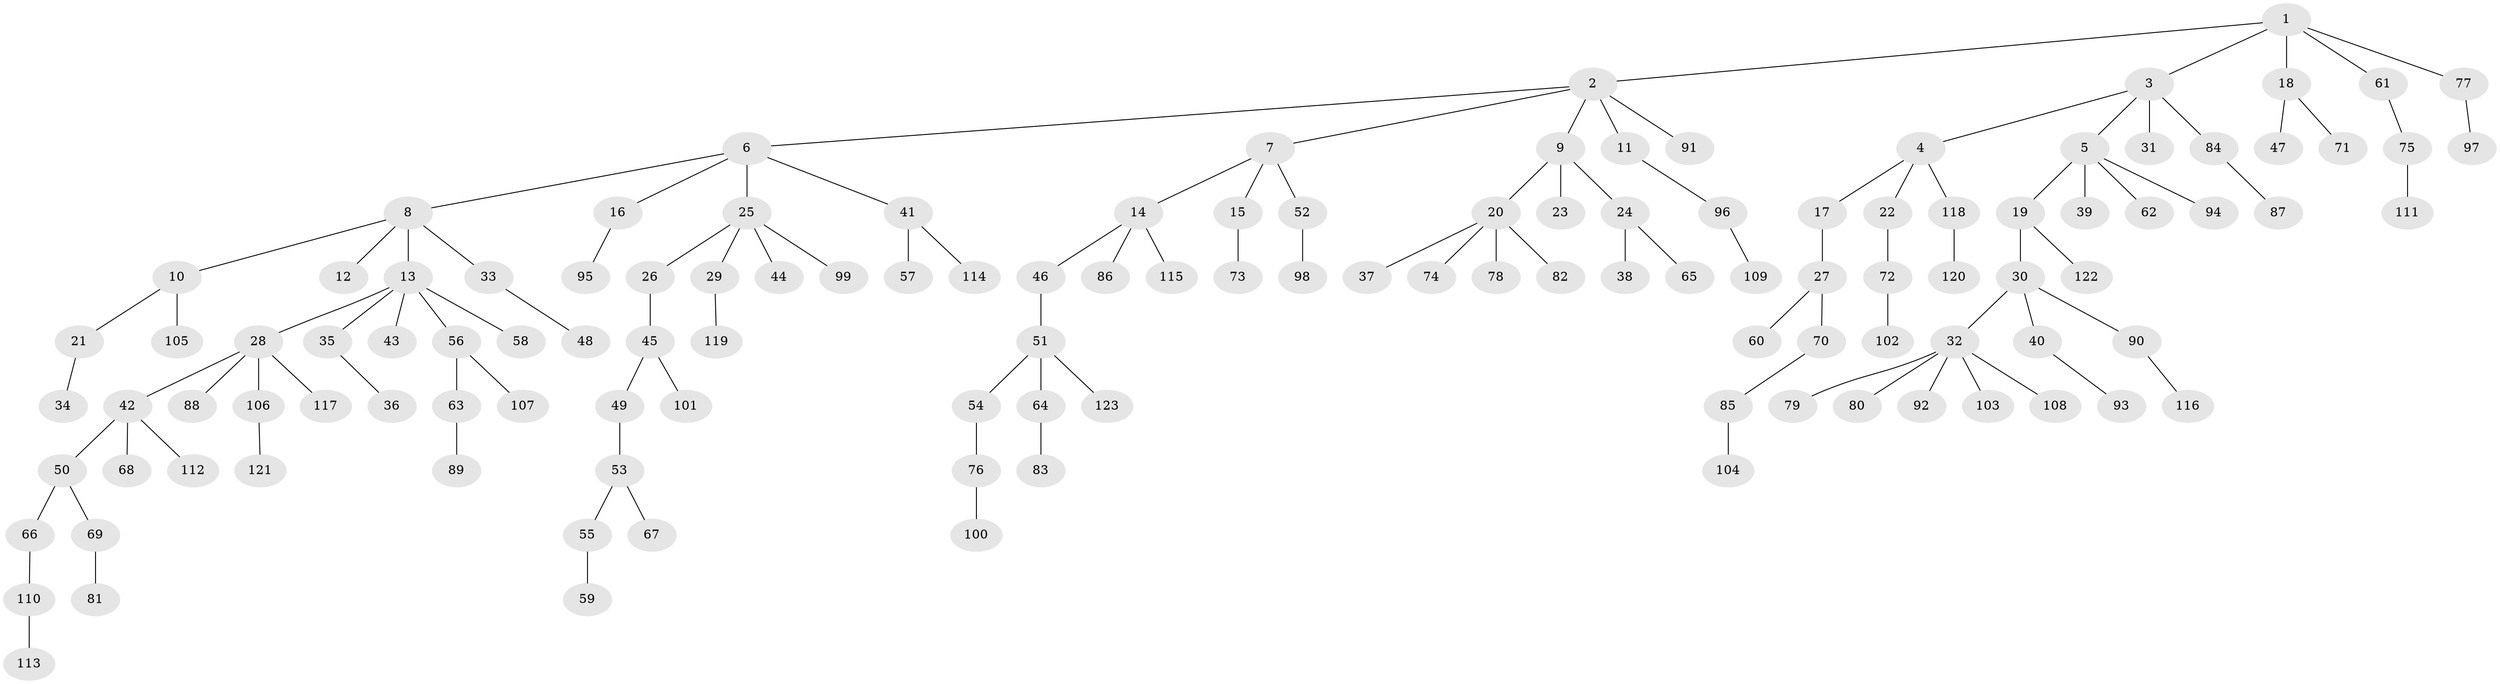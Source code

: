// Generated by graph-tools (version 1.1) at 2025/36/03/09/25 02:36:46]
// undirected, 123 vertices, 122 edges
graph export_dot {
graph [start="1"]
  node [color=gray90,style=filled];
  1;
  2;
  3;
  4;
  5;
  6;
  7;
  8;
  9;
  10;
  11;
  12;
  13;
  14;
  15;
  16;
  17;
  18;
  19;
  20;
  21;
  22;
  23;
  24;
  25;
  26;
  27;
  28;
  29;
  30;
  31;
  32;
  33;
  34;
  35;
  36;
  37;
  38;
  39;
  40;
  41;
  42;
  43;
  44;
  45;
  46;
  47;
  48;
  49;
  50;
  51;
  52;
  53;
  54;
  55;
  56;
  57;
  58;
  59;
  60;
  61;
  62;
  63;
  64;
  65;
  66;
  67;
  68;
  69;
  70;
  71;
  72;
  73;
  74;
  75;
  76;
  77;
  78;
  79;
  80;
  81;
  82;
  83;
  84;
  85;
  86;
  87;
  88;
  89;
  90;
  91;
  92;
  93;
  94;
  95;
  96;
  97;
  98;
  99;
  100;
  101;
  102;
  103;
  104;
  105;
  106;
  107;
  108;
  109;
  110;
  111;
  112;
  113;
  114;
  115;
  116;
  117;
  118;
  119;
  120;
  121;
  122;
  123;
  1 -- 2;
  1 -- 3;
  1 -- 18;
  1 -- 61;
  1 -- 77;
  2 -- 6;
  2 -- 7;
  2 -- 9;
  2 -- 11;
  2 -- 91;
  3 -- 4;
  3 -- 5;
  3 -- 31;
  3 -- 84;
  4 -- 17;
  4 -- 22;
  4 -- 118;
  5 -- 19;
  5 -- 39;
  5 -- 62;
  5 -- 94;
  6 -- 8;
  6 -- 16;
  6 -- 25;
  6 -- 41;
  7 -- 14;
  7 -- 15;
  7 -- 52;
  8 -- 10;
  8 -- 12;
  8 -- 13;
  8 -- 33;
  9 -- 20;
  9 -- 23;
  9 -- 24;
  10 -- 21;
  10 -- 105;
  11 -- 96;
  13 -- 28;
  13 -- 35;
  13 -- 43;
  13 -- 56;
  13 -- 58;
  14 -- 46;
  14 -- 86;
  14 -- 115;
  15 -- 73;
  16 -- 95;
  17 -- 27;
  18 -- 47;
  18 -- 71;
  19 -- 30;
  19 -- 122;
  20 -- 37;
  20 -- 74;
  20 -- 78;
  20 -- 82;
  21 -- 34;
  22 -- 72;
  24 -- 38;
  24 -- 65;
  25 -- 26;
  25 -- 29;
  25 -- 44;
  25 -- 99;
  26 -- 45;
  27 -- 60;
  27 -- 70;
  28 -- 42;
  28 -- 88;
  28 -- 106;
  28 -- 117;
  29 -- 119;
  30 -- 32;
  30 -- 40;
  30 -- 90;
  32 -- 79;
  32 -- 80;
  32 -- 92;
  32 -- 103;
  32 -- 108;
  33 -- 48;
  35 -- 36;
  40 -- 93;
  41 -- 57;
  41 -- 114;
  42 -- 50;
  42 -- 68;
  42 -- 112;
  45 -- 49;
  45 -- 101;
  46 -- 51;
  49 -- 53;
  50 -- 66;
  50 -- 69;
  51 -- 54;
  51 -- 64;
  51 -- 123;
  52 -- 98;
  53 -- 55;
  53 -- 67;
  54 -- 76;
  55 -- 59;
  56 -- 63;
  56 -- 107;
  61 -- 75;
  63 -- 89;
  64 -- 83;
  66 -- 110;
  69 -- 81;
  70 -- 85;
  72 -- 102;
  75 -- 111;
  76 -- 100;
  77 -- 97;
  84 -- 87;
  85 -- 104;
  90 -- 116;
  96 -- 109;
  106 -- 121;
  110 -- 113;
  118 -- 120;
}
